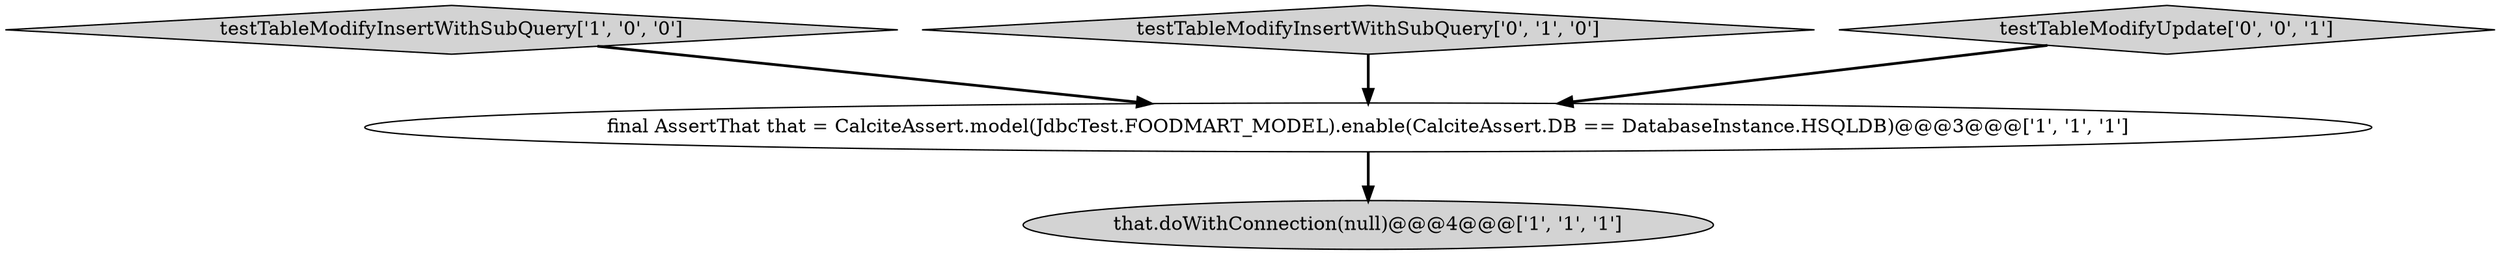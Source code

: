 digraph {
2 [style = filled, label = "that.doWithConnection(null)@@@4@@@['1', '1', '1']", fillcolor = lightgray, shape = ellipse image = "AAA0AAABBB1BBB"];
0 [style = filled, label = "final AssertThat that = CalciteAssert.model(JdbcTest.FOODMART_MODEL).enable(CalciteAssert.DB == DatabaseInstance.HSQLDB)@@@3@@@['1', '1', '1']", fillcolor = white, shape = ellipse image = "AAA0AAABBB1BBB"];
1 [style = filled, label = "testTableModifyInsertWithSubQuery['1', '0', '0']", fillcolor = lightgray, shape = diamond image = "AAA0AAABBB1BBB"];
3 [style = filled, label = "testTableModifyInsertWithSubQuery['0', '1', '0']", fillcolor = lightgray, shape = diamond image = "AAA0AAABBB2BBB"];
4 [style = filled, label = "testTableModifyUpdate['0', '0', '1']", fillcolor = lightgray, shape = diamond image = "AAA0AAABBB3BBB"];
3->0 [style = bold, label=""];
1->0 [style = bold, label=""];
0->2 [style = bold, label=""];
4->0 [style = bold, label=""];
}
